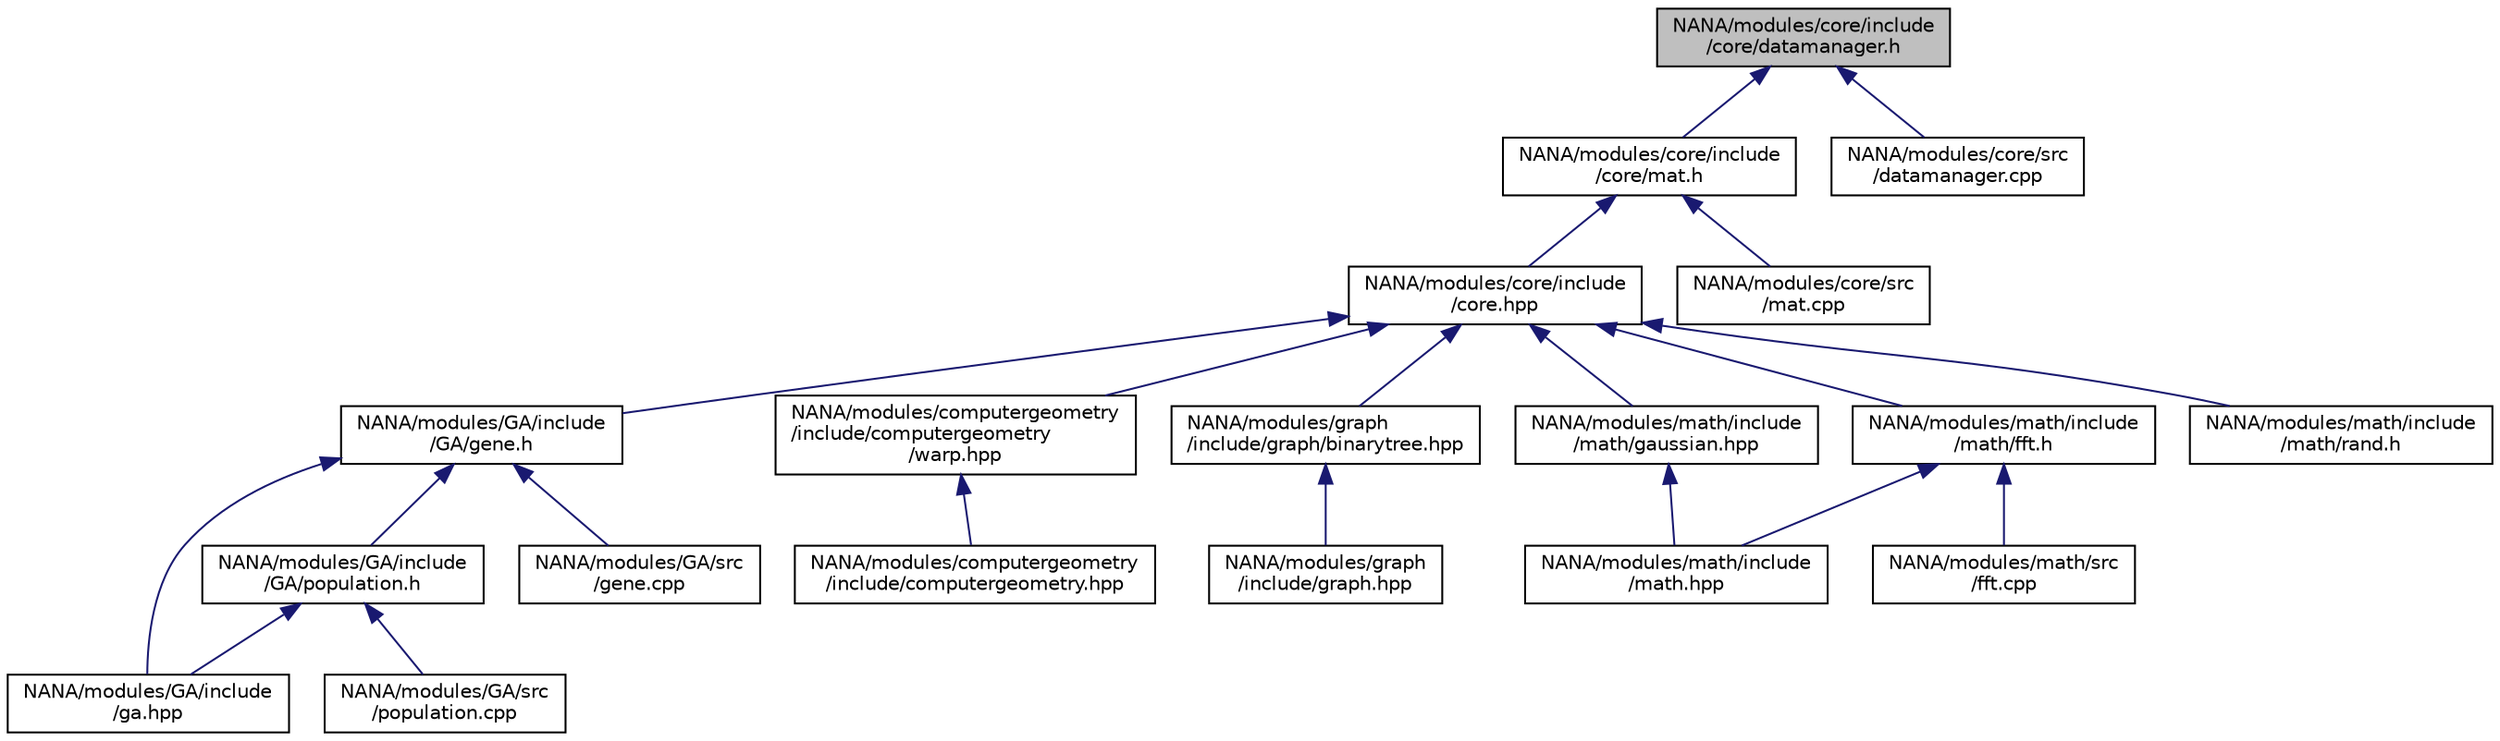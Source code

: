 digraph "NANA/modules/core/include/core/datamanager.h"
{
 // LATEX_PDF_SIZE
  edge [fontname="Helvetica",fontsize="10",labelfontname="Helvetica",labelfontsize="10"];
  node [fontname="Helvetica",fontsize="10",shape=record];
  Node1 [label="NANA/modules/core/include\l/core/datamanager.h",height=0.2,width=0.4,color="black", fillcolor="grey75", style="filled", fontcolor="black",tooltip="实现一个数据管理器"];
  Node1 -> Node2 [dir="back",color="midnightblue",fontsize="10",style="solid",fontname="Helvetica"];
  Node2 [label="NANA/modules/core/include\l/core/mat.h",height=0.2,width=0.4,color="black", fillcolor="white", style="filled",URL="$mat_8h.html",tooltip="实现一个用于矩阵运算的模板类(仍在实现当中)"];
  Node2 -> Node3 [dir="back",color="midnightblue",fontsize="10",style="solid",fontname="Helvetica"];
  Node3 [label="NANA/modules/core/include\l/core.hpp",height=0.2,width=0.4,color="black", fillcolor="white", style="filled",URL="$core_8hpp.html",tooltip="包含基本的数据结构等"];
  Node3 -> Node4 [dir="back",color="midnightblue",fontsize="10",style="solid",fontname="Helvetica"];
  Node4 [label="NANA/modules/GA/include\l/GA/gene.h",height=0.2,width=0.4,color="black", fillcolor="white", style="filled",URL="$gene_8h.html",tooltip="实现基因的运算"];
  Node4 -> Node5 [dir="back",color="midnightblue",fontsize="10",style="solid",fontname="Helvetica"];
  Node5 [label="NANA/modules/GA/include\l/GA/population.h",height=0.2,width=0.4,color="black", fillcolor="white", style="filled",URL="$population_8h.html",tooltip="实现种群类"];
  Node5 -> Node6 [dir="back",color="midnightblue",fontsize="10",style="solid",fontname="Helvetica"];
  Node6 [label="NANA/modules/GA/include\l/ga.hpp",height=0.2,width=0.4,color="black", fillcolor="white", style="filled",URL="$ga_8hpp_source.html",tooltip=" "];
  Node5 -> Node7 [dir="back",color="midnightblue",fontsize="10",style="solid",fontname="Helvetica"];
  Node7 [label="NANA/modules/GA/src\l/population.cpp",height=0.2,width=0.4,color="black", fillcolor="white", style="filled",URL="$population_8cpp_source.html",tooltip=" "];
  Node4 -> Node6 [dir="back",color="midnightblue",fontsize="10",style="solid",fontname="Helvetica"];
  Node4 -> Node8 [dir="back",color="midnightblue",fontsize="10",style="solid",fontname="Helvetica"];
  Node8 [label="NANA/modules/GA/src\l/gene.cpp",height=0.2,width=0.4,color="black", fillcolor="white", style="filled",URL="$gene_8cpp_source.html",tooltip=" "];
  Node3 -> Node9 [dir="back",color="midnightblue",fontsize="10",style="solid",fontname="Helvetica"];
  Node9 [label="NANA/modules/computergeometry\l/include/computergeometry\l/warp.hpp",height=0.2,width=0.4,color="black", fillcolor="white", style="filled",URL="$warp_8hpp.html",tooltip="实现点集的仿射变换和透视变换"];
  Node9 -> Node10 [dir="back",color="midnightblue",fontsize="10",style="solid",fontname="Helvetica"];
  Node10 [label="NANA/modules/computergeometry\l/include/computergeometry.hpp",height=0.2,width=0.4,color="black", fillcolor="white", style="filled",URL="$computergeometry_8hpp.html",tooltip="实现计算机几何的相关功能"];
  Node3 -> Node11 [dir="back",color="midnightblue",fontsize="10",style="solid",fontname="Helvetica"];
  Node11 [label="NANA/modules/graph\l/include/graph/binarytree.hpp",height=0.2,width=0.4,color="black", fillcolor="white", style="filled",URL="$binarytree_8hpp.html",tooltip="实现二叉树的模板"];
  Node11 -> Node12 [dir="back",color="midnightblue",fontsize="10",style="solid",fontname="Helvetica"];
  Node12 [label="NANA/modules/graph\l/include/graph.hpp",height=0.2,width=0.4,color="black", fillcolor="white", style="filled",URL="$graph_8hpp.html",tooltip="实现图论相关算法"];
  Node3 -> Node13 [dir="back",color="midnightblue",fontsize="10",style="solid",fontname="Helvetica"];
  Node13 [label="NANA/modules/math/include\l/math/fft.h",height=0.2,width=0.4,color="black", fillcolor="white", style="filled",URL="$fft_8h.html",tooltip="实现傅里叶变换相关算法"];
  Node13 -> Node14 [dir="back",color="midnightblue",fontsize="10",style="solid",fontname="Helvetica"];
  Node14 [label="NANA/modules/math/include\l/math.hpp",height=0.2,width=0.4,color="black", fillcolor="white", style="filled",URL="$math_8hpp.html",tooltip="实现基本的数学运算"];
  Node13 -> Node15 [dir="back",color="midnightblue",fontsize="10",style="solid",fontname="Helvetica"];
  Node15 [label="NANA/modules/math/src\l/fft.cpp",height=0.2,width=0.4,color="black", fillcolor="white", style="filled",URL="$fft_8cpp_source.html",tooltip=" "];
  Node3 -> Node16 [dir="back",color="midnightblue",fontsize="10",style="solid",fontname="Helvetica"];
  Node16 [label="NANA/modules/math/include\l/math/gaussian.hpp",height=0.2,width=0.4,color="black", fillcolor="white", style="filled",URL="$gaussian_8hpp.html",tooltip="实现高斯相关的算法"];
  Node16 -> Node14 [dir="back",color="midnightblue",fontsize="10",style="solid",fontname="Helvetica"];
  Node3 -> Node17 [dir="back",color="midnightblue",fontsize="10",style="solid",fontname="Helvetica"];
  Node17 [label="NANA/modules/math/include\l/math/rand.h",height=0.2,width=0.4,color="black", fillcolor="white", style="filled",URL="$rand_8h_source.html",tooltip=" "];
  Node2 -> Node18 [dir="back",color="midnightblue",fontsize="10",style="solid",fontname="Helvetica"];
  Node18 [label="NANA/modules/core/src\l/mat.cpp",height=0.2,width=0.4,color="black", fillcolor="white", style="filled",URL="$mat_8cpp.html",tooltip="实现Mat的相关功能"];
  Node1 -> Node19 [dir="back",color="midnightblue",fontsize="10",style="solid",fontname="Helvetica"];
  Node19 [label="NANA/modules/core/src\l/datamanager.cpp",height=0.2,width=0.4,color="black", fillcolor="white", style="filled",URL="$datamanager_8cpp_source.html",tooltip=" "];
}
